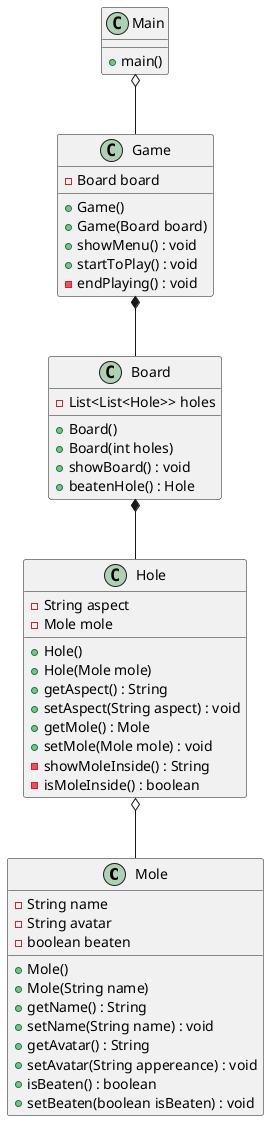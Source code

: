 @startuml
class Mole {
 - String name
 - String avatar
 - boolean beaten
 + Mole()
 + Mole(String name)
 + getName() : String
 + setName(String name) : void
 + getAvatar() : String
 + setAvatar(String appereance) : void
 + isBeaten() : boolean
 + setBeaten(boolean isBeaten) : void
}

class Board {
  - List<List<Hole>> holes
  + Board()
  + Board(int holes)
  + showBoard() : void
  + beatenHole() : Hole
}
class Hole{
  - String aspect
  - Mole mole
  + Hole()
  + Hole(Mole mole)
  + getAspect() : String
  + setAspect(String aspect) : void
  + getMole() : Mole
  + setMole(Mole mole) : void
  - showMoleInside() : String
  - isMoleInside() : boolean
}
class Game{
  - Board board
  + Game()
  + Game(Board board)
  + showMenu() : void
  + startToPlay() : void
  - endPlaying() : void
}

class Main{
  + main()
}

Hole o-- Mole
Board *-- Hole
Game *-- Board
Main o-- Game
@enduml